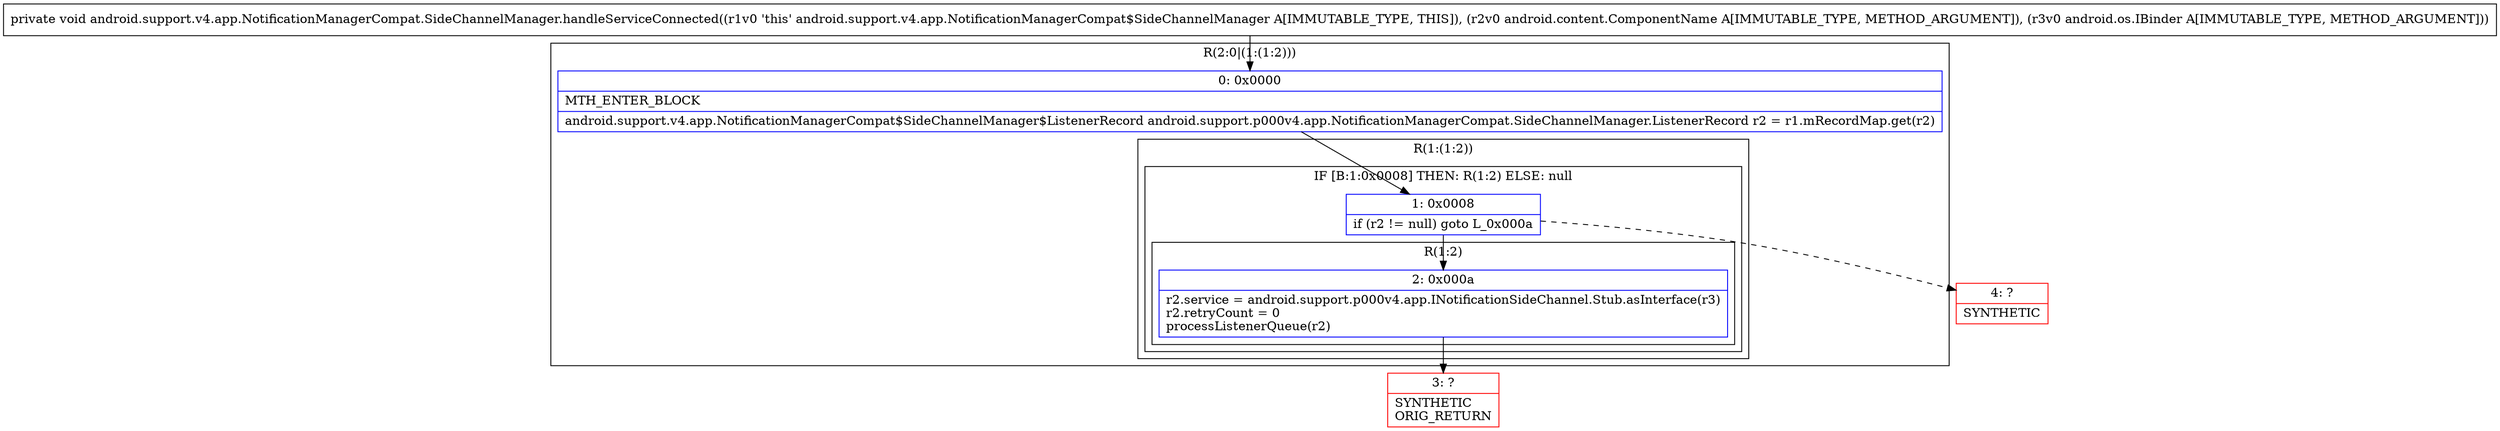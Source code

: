 digraph "CFG forandroid.support.v4.app.NotificationManagerCompat.SideChannelManager.handleServiceConnected(Landroid\/content\/ComponentName;Landroid\/os\/IBinder;)V" {
subgraph cluster_Region_323467584 {
label = "R(2:0|(1:(1:2)))";
node [shape=record,color=blue];
Node_0 [shape=record,label="{0\:\ 0x0000|MTH_ENTER_BLOCK\l|android.support.v4.app.NotificationManagerCompat$SideChannelManager$ListenerRecord android.support.p000v4.app.NotificationManagerCompat.SideChannelManager.ListenerRecord r2 = r1.mRecordMap.get(r2)\l}"];
subgraph cluster_Region_968318158 {
label = "R(1:(1:2))";
node [shape=record,color=blue];
subgraph cluster_IfRegion_459905185 {
label = "IF [B:1:0x0008] THEN: R(1:2) ELSE: null";
node [shape=record,color=blue];
Node_1 [shape=record,label="{1\:\ 0x0008|if (r2 != null) goto L_0x000a\l}"];
subgraph cluster_Region_1133799158 {
label = "R(1:2)";
node [shape=record,color=blue];
Node_2 [shape=record,label="{2\:\ 0x000a|r2.service = android.support.p000v4.app.INotificationSideChannel.Stub.asInterface(r3)\lr2.retryCount = 0\lprocessListenerQueue(r2)\l}"];
}
}
}
}
Node_3 [shape=record,color=red,label="{3\:\ ?|SYNTHETIC\lORIG_RETURN\l}"];
Node_4 [shape=record,color=red,label="{4\:\ ?|SYNTHETIC\l}"];
MethodNode[shape=record,label="{private void android.support.v4.app.NotificationManagerCompat.SideChannelManager.handleServiceConnected((r1v0 'this' android.support.v4.app.NotificationManagerCompat$SideChannelManager A[IMMUTABLE_TYPE, THIS]), (r2v0 android.content.ComponentName A[IMMUTABLE_TYPE, METHOD_ARGUMENT]), (r3v0 android.os.IBinder A[IMMUTABLE_TYPE, METHOD_ARGUMENT])) }"];
MethodNode -> Node_0;
Node_0 -> Node_1;
Node_1 -> Node_2;
Node_1 -> Node_4[style=dashed];
Node_2 -> Node_3;
}

